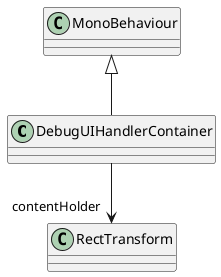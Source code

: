 @startuml
class DebugUIHandlerContainer {
}
MonoBehaviour <|-- DebugUIHandlerContainer
DebugUIHandlerContainer --> "contentHolder" RectTransform
@enduml
